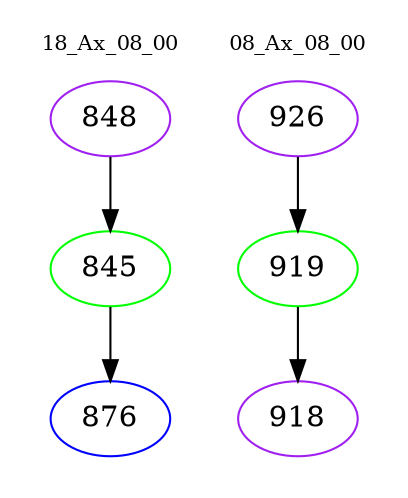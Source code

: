 digraph{
subgraph cluster_0 {
color = white
label = "18_Ax_08_00";
fontsize=10;
T0_848 [label="848", color="purple"]
T0_848 -> T0_845 [color="black"]
T0_845 [label="845", color="green"]
T0_845 -> T0_876 [color="black"]
T0_876 [label="876", color="blue"]
}
subgraph cluster_1 {
color = white
label = "08_Ax_08_00";
fontsize=10;
T1_926 [label="926", color="purple"]
T1_926 -> T1_919 [color="black"]
T1_919 [label="919", color="green"]
T1_919 -> T1_918 [color="black"]
T1_918 [label="918", color="purple"]
}
}
